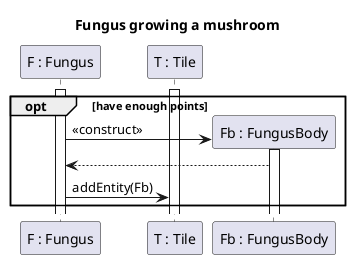 @startuml Fungus mushroom

title Fungus growing a mushroom

participant "F : Fungus" as F
participant "T : Tile" as T
participant "Fb : FungusBody" as Fb

activate F
activate T

opt have enough points
F -> Fb ** : <<construct>>
activate Fb
Fb --> F
F -> T : addEntity(Fb)


end


@enduml